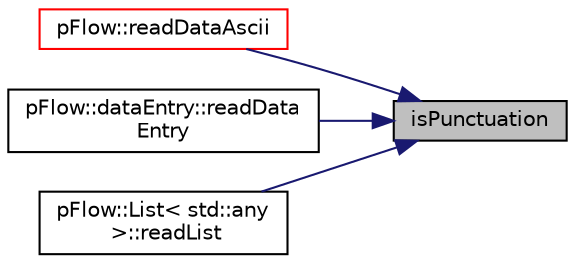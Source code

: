 digraph "isPunctuation"
{
 // LATEX_PDF_SIZE
  edge [fontname="Helvetica",fontsize="10",labelfontname="Helvetica",labelfontsize="10"];
  node [fontname="Helvetica",fontsize="10",shape=record];
  rankdir="RL";
  Node1 [label="isPunctuation",height=0.2,width=0.4,color="black", fillcolor="grey75", style="filled", fontcolor="black",tooltip="Token is PUNCTUATION."];
  Node1 -> Node2 [dir="back",color="midnightblue",fontsize="10",style="solid",fontname="Helvetica"];
  Node2 [label="pFlow::readDataAscii",height=0.2,width=0.4,color="red", fillcolor="white", style="filled",URL="$namespacepFlow.html#a14457f89f445e74b38f7e6c736622a3e",tooltip=" "];
  Node1 -> Node9 [dir="back",color="midnightblue",fontsize="10",style="solid",fontname="Helvetica"];
  Node9 [label="pFlow::dataEntry::readData\lEntry",height=0.2,width=0.4,color="black", fillcolor="white", style="filled",URL="$classpFlow_1_1dataEntry.html#a12a2f078710c7419e84afd6cdd58ac70",tooltip="read dataEntry from stream"];
  Node1 -> Node10 [dir="back",color="midnightblue",fontsize="10",style="solid",fontname="Helvetica"];
  Node10 [label="pFlow::List\< std::any\l \>::readList",height=0.2,width=0.4,color="black", fillcolor="white", style="filled",URL="$classpFlow_1_1List.html#a18b6e40e2e0511b836d16ae0e7ecf061",tooltip=" "];
}

